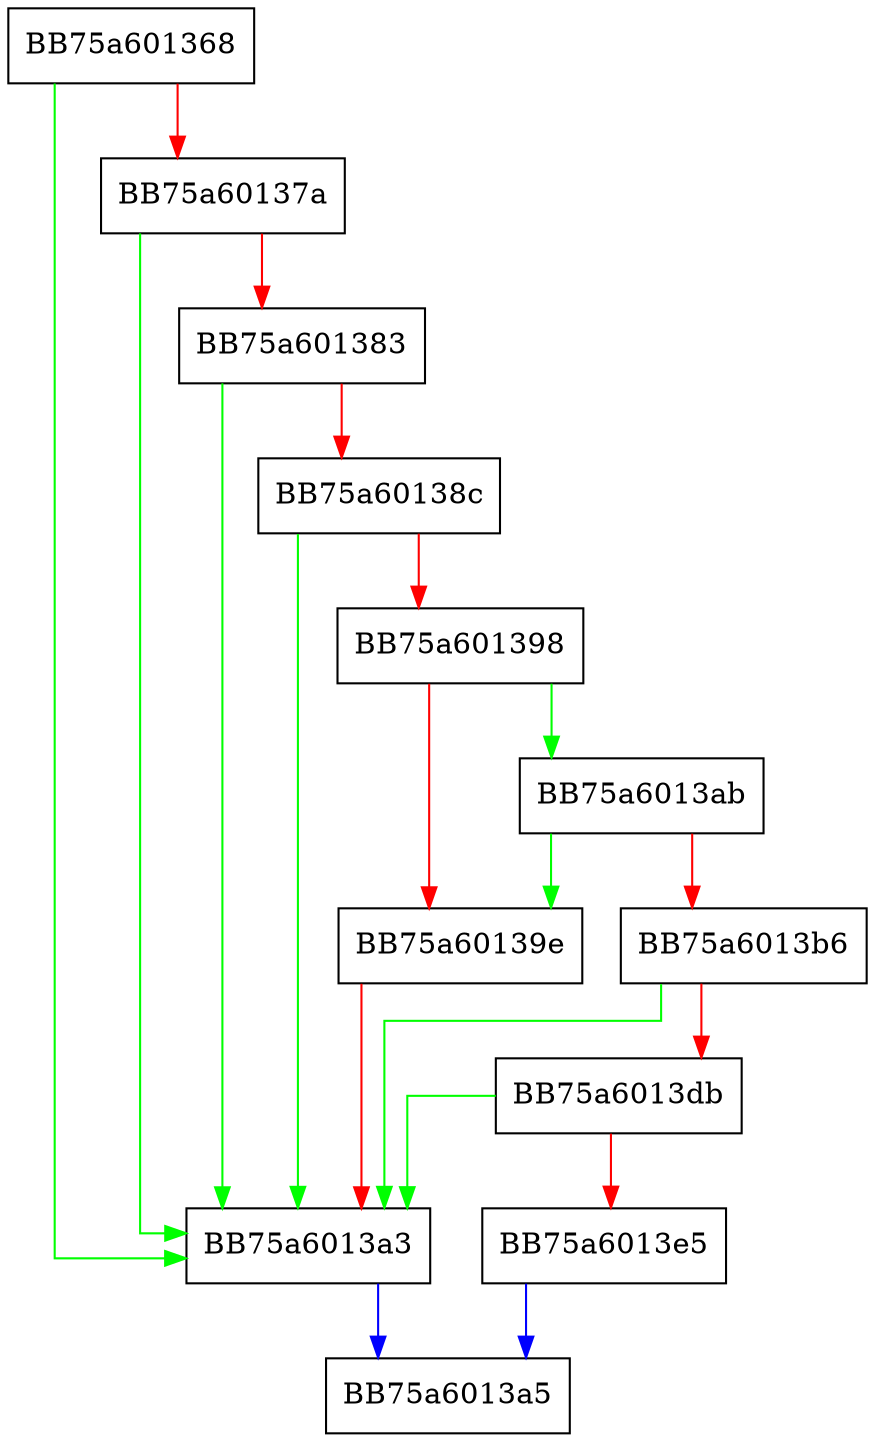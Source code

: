 digraph isMoCAMP13p {
  node [shape="box"];
  graph [splines=ortho];
  BB75a601368 -> BB75a6013a3 [color="green"];
  BB75a601368 -> BB75a60137a [color="red"];
  BB75a60137a -> BB75a6013a3 [color="green"];
  BB75a60137a -> BB75a601383 [color="red"];
  BB75a601383 -> BB75a6013a3 [color="green"];
  BB75a601383 -> BB75a60138c [color="red"];
  BB75a60138c -> BB75a6013a3 [color="green"];
  BB75a60138c -> BB75a601398 [color="red"];
  BB75a601398 -> BB75a6013ab [color="green"];
  BB75a601398 -> BB75a60139e [color="red"];
  BB75a60139e -> BB75a6013a3 [color="red"];
  BB75a6013a3 -> BB75a6013a5 [color="blue"];
  BB75a6013ab -> BB75a60139e [color="green"];
  BB75a6013ab -> BB75a6013b6 [color="red"];
  BB75a6013b6 -> BB75a6013a3 [color="green"];
  BB75a6013b6 -> BB75a6013db [color="red"];
  BB75a6013db -> BB75a6013a3 [color="green"];
  BB75a6013db -> BB75a6013e5 [color="red"];
  BB75a6013e5 -> BB75a6013a5 [color="blue"];
}